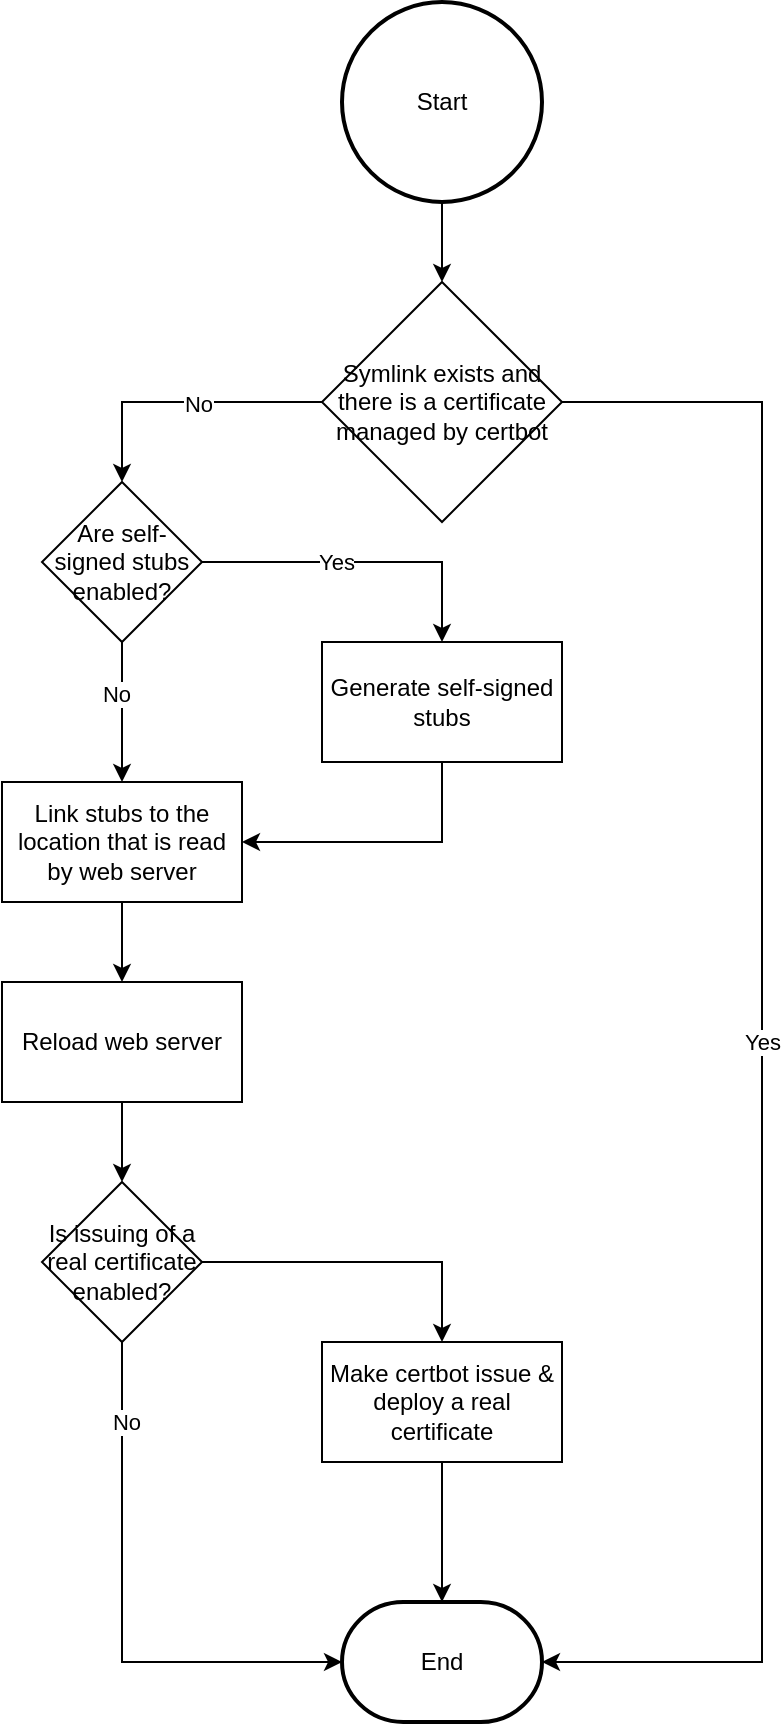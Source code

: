 <mxfile version="14.3.1"><diagram id="2kvJGG156mVkDjq6ML3d" name="Page-1"><mxGraphModel dx="1422" dy="892" grid="1" gridSize="10" guides="1" tooltips="1" connect="1" arrows="1" fold="1" page="1" pageScale="1" pageWidth="850" pageHeight="1100" math="0" shadow="0"><root><mxCell id="0"/><mxCell id="1" parent="0"/><mxCell id="q-Xvi6l6bPozm93ccjSJ-15" style="edgeStyle=orthogonalEdgeStyle;rounded=0;orthogonalLoop=1;jettySize=auto;html=1;exitX=1;exitY=0.5;exitDx=0;exitDy=0;entryX=0.5;entryY=0;entryDx=0;entryDy=0;" edge="1" parent="1" source="q-Xvi6l6bPozm93ccjSJ-8" target="q-Xvi6l6bPozm93ccjSJ-9"><mxGeometry relative="1" as="geometry"/></mxCell><mxCell id="q-Xvi6l6bPozm93ccjSJ-17" value="&lt;div&gt;Yes&lt;/div&gt;" style="edgeLabel;html=1;align=center;verticalAlign=middle;resizable=0;points=[];" vertex="1" connectable="0" parent="q-Xvi6l6bPozm93ccjSJ-15"><mxGeometry x="-0.167" relative="1" as="geometry"><mxPoint as="offset"/></mxGeometry></mxCell><mxCell id="q-Xvi6l6bPozm93ccjSJ-16" style="edgeStyle=orthogonalEdgeStyle;rounded=0;orthogonalLoop=1;jettySize=auto;html=1;exitX=0.5;exitY=1;exitDx=0;exitDy=0;" edge="1" parent="1" source="q-Xvi6l6bPozm93ccjSJ-8" target="q-Xvi6l6bPozm93ccjSJ-10"><mxGeometry relative="1" as="geometry"/></mxCell><mxCell id="q-Xvi6l6bPozm93ccjSJ-20" value="No" style="edgeLabel;html=1;align=center;verticalAlign=middle;resizable=0;points=[];" vertex="1" connectable="0" parent="q-Xvi6l6bPozm93ccjSJ-16"><mxGeometry x="-0.275" y="-3" relative="1" as="geometry"><mxPoint as="offset"/></mxGeometry></mxCell><mxCell id="q-Xvi6l6bPozm93ccjSJ-8" value="Are self-signed stubs enabled?" style="rhombus;whiteSpace=wrap;html=1;" vertex="1" parent="1"><mxGeometry x="160" y="270" width="80" height="80" as="geometry"/></mxCell><mxCell id="q-Xvi6l6bPozm93ccjSJ-21" style="edgeStyle=orthogonalEdgeStyle;rounded=0;orthogonalLoop=1;jettySize=auto;html=1;exitX=0.5;exitY=1;exitDx=0;exitDy=0;entryX=1;entryY=0.5;entryDx=0;entryDy=0;" edge="1" parent="1" source="q-Xvi6l6bPozm93ccjSJ-9" target="q-Xvi6l6bPozm93ccjSJ-10"><mxGeometry relative="1" as="geometry"/></mxCell><mxCell id="q-Xvi6l6bPozm93ccjSJ-9" value="Generate self-signed stubs" style="rounded=0;whiteSpace=wrap;html=1;" vertex="1" parent="1"><mxGeometry x="300" y="350" width="120" height="60" as="geometry"/></mxCell><mxCell id="q-Xvi6l6bPozm93ccjSJ-23" style="edgeStyle=orthogonalEdgeStyle;rounded=0;orthogonalLoop=1;jettySize=auto;html=1;exitX=0.5;exitY=1;exitDx=0;exitDy=0;entryX=0.5;entryY=0;entryDx=0;entryDy=0;" edge="1" parent="1" source="q-Xvi6l6bPozm93ccjSJ-10" target="q-Xvi6l6bPozm93ccjSJ-22"><mxGeometry relative="1" as="geometry"/></mxCell><mxCell id="q-Xvi6l6bPozm93ccjSJ-10" value="Link stubs to the location that is read by web server" style="rounded=0;whiteSpace=wrap;html=1;" vertex="1" parent="1"><mxGeometry x="140" y="420" width="120" height="60" as="geometry"/></mxCell><mxCell id="q-Xvi6l6bPozm93ccjSJ-14" style="edgeStyle=orthogonalEdgeStyle;rounded=0;orthogonalLoop=1;jettySize=auto;html=1;exitX=0;exitY=0.5;exitDx=0;exitDy=0;entryX=0.5;entryY=0;entryDx=0;entryDy=0;" edge="1" parent="1" source="q-Xvi6l6bPozm93ccjSJ-11" target="q-Xvi6l6bPozm93ccjSJ-8"><mxGeometry relative="1" as="geometry"/></mxCell><mxCell id="q-Xvi6l6bPozm93ccjSJ-19" value="No" style="edgeLabel;html=1;align=center;verticalAlign=middle;resizable=0;points=[];" vertex="1" connectable="0" parent="q-Xvi6l6bPozm93ccjSJ-14"><mxGeometry x="-0.105" y="1" relative="1" as="geometry"><mxPoint as="offset"/></mxGeometry></mxCell><mxCell id="q-Xvi6l6bPozm93ccjSJ-31" value="Yes" style="edgeStyle=orthogonalEdgeStyle;rounded=0;orthogonalLoop=1;jettySize=auto;html=1;exitX=1;exitY=0.5;exitDx=0;exitDy=0;entryX=1;entryY=0.5;entryDx=0;entryDy=0;entryPerimeter=0;" edge="1" parent="1" source="q-Xvi6l6bPozm93ccjSJ-11" target="q-Xvi6l6bPozm93ccjSJ-32"><mxGeometry relative="1" as="geometry"><mxPoint x="420" y="850" as="targetPoint"/><Array as="points"><mxPoint x="520" y="230"/><mxPoint x="520" y="860"/></Array></mxGeometry></mxCell><mxCell id="q-Xvi6l6bPozm93ccjSJ-11" value="Symlink exists and there is a certificate managed by certbot" style="rhombus;whiteSpace=wrap;html=1;" vertex="1" parent="1"><mxGeometry x="300" y="170" width="120" height="120" as="geometry"/></mxCell><mxCell id="q-Xvi6l6bPozm93ccjSJ-26" style="edgeStyle=orthogonalEdgeStyle;rounded=0;orthogonalLoop=1;jettySize=auto;html=1;exitX=0.5;exitY=1;exitDx=0;exitDy=0;entryX=0.5;entryY=0;entryDx=0;entryDy=0;" edge="1" parent="1" source="q-Xvi6l6bPozm93ccjSJ-22" target="q-Xvi6l6bPozm93ccjSJ-25"><mxGeometry relative="1" as="geometry"/></mxCell><mxCell id="q-Xvi6l6bPozm93ccjSJ-22" value="Reload web server" style="rounded=0;whiteSpace=wrap;html=1;" vertex="1" parent="1"><mxGeometry x="140" y="520" width="120" height="60" as="geometry"/></mxCell><mxCell id="q-Xvi6l6bPozm93ccjSJ-29" style="edgeStyle=orthogonalEdgeStyle;rounded=0;orthogonalLoop=1;jettySize=auto;html=1;exitX=1;exitY=0.5;exitDx=0;exitDy=0;entryX=0.5;entryY=0;entryDx=0;entryDy=0;" edge="1" parent="1" source="q-Xvi6l6bPozm93ccjSJ-25" target="q-Xvi6l6bPozm93ccjSJ-27"><mxGeometry relative="1" as="geometry"/></mxCell><mxCell id="q-Xvi6l6bPozm93ccjSJ-34" style="edgeStyle=orthogonalEdgeStyle;rounded=0;orthogonalLoop=1;jettySize=auto;html=1;exitX=0.5;exitY=1;exitDx=0;exitDy=0;entryX=0;entryY=0.5;entryDx=0;entryDy=0;entryPerimeter=0;" edge="1" parent="1" source="q-Xvi6l6bPozm93ccjSJ-25" target="q-Xvi6l6bPozm93ccjSJ-32"><mxGeometry relative="1" as="geometry"/></mxCell><mxCell id="q-Xvi6l6bPozm93ccjSJ-35" value="No" style="edgeLabel;html=1;align=center;verticalAlign=middle;resizable=0;points=[];" vertex="1" connectable="0" parent="q-Xvi6l6bPozm93ccjSJ-34"><mxGeometry x="-0.706" y="2" relative="1" as="geometry"><mxPoint as="offset"/></mxGeometry></mxCell><mxCell id="q-Xvi6l6bPozm93ccjSJ-25" value="Is issuing of a real certificate enabled?" style="rhombus;whiteSpace=wrap;html=1;" vertex="1" parent="1"><mxGeometry x="160" y="620" width="80" height="80" as="geometry"/></mxCell><mxCell id="q-Xvi6l6bPozm93ccjSJ-30" style="edgeStyle=orthogonalEdgeStyle;rounded=0;orthogonalLoop=1;jettySize=auto;html=1;exitX=0.5;exitY=1;exitDx=0;exitDy=0;entryX=0.5;entryY=0;entryDx=0;entryDy=0;entryPerimeter=0;" edge="1" parent="1" source="q-Xvi6l6bPozm93ccjSJ-27" target="q-Xvi6l6bPozm93ccjSJ-32"><mxGeometry relative="1" as="geometry"><mxPoint x="360" y="820" as="targetPoint"/></mxGeometry></mxCell><mxCell id="q-Xvi6l6bPozm93ccjSJ-27" value="Make certbot issue &amp;amp; deploy a real certificate" style="rounded=0;whiteSpace=wrap;html=1;" vertex="1" parent="1"><mxGeometry x="300" y="700" width="120" height="60" as="geometry"/></mxCell><mxCell id="q-Xvi6l6bPozm93ccjSJ-32" value="End" style="strokeWidth=2;html=1;shape=mxgraph.flowchart.terminator;whiteSpace=wrap;" vertex="1" parent="1"><mxGeometry x="310" y="830" width="100" height="60" as="geometry"/></mxCell><mxCell id="q-Xvi6l6bPozm93ccjSJ-37" style="edgeStyle=orthogonalEdgeStyle;rounded=0;orthogonalLoop=1;jettySize=auto;html=1;exitX=0.5;exitY=1;exitDx=0;exitDy=0;exitPerimeter=0;entryX=0.5;entryY=0;entryDx=0;entryDy=0;" edge="1" parent="1" source="q-Xvi6l6bPozm93ccjSJ-36" target="q-Xvi6l6bPozm93ccjSJ-11"><mxGeometry relative="1" as="geometry"/></mxCell><mxCell id="q-Xvi6l6bPozm93ccjSJ-36" value="Start" style="strokeWidth=2;html=1;shape=mxgraph.flowchart.start_2;whiteSpace=wrap;" vertex="1" parent="1"><mxGeometry x="310" y="30" width="100" height="100" as="geometry"/></mxCell></root></mxGraphModel></diagram></mxfile>